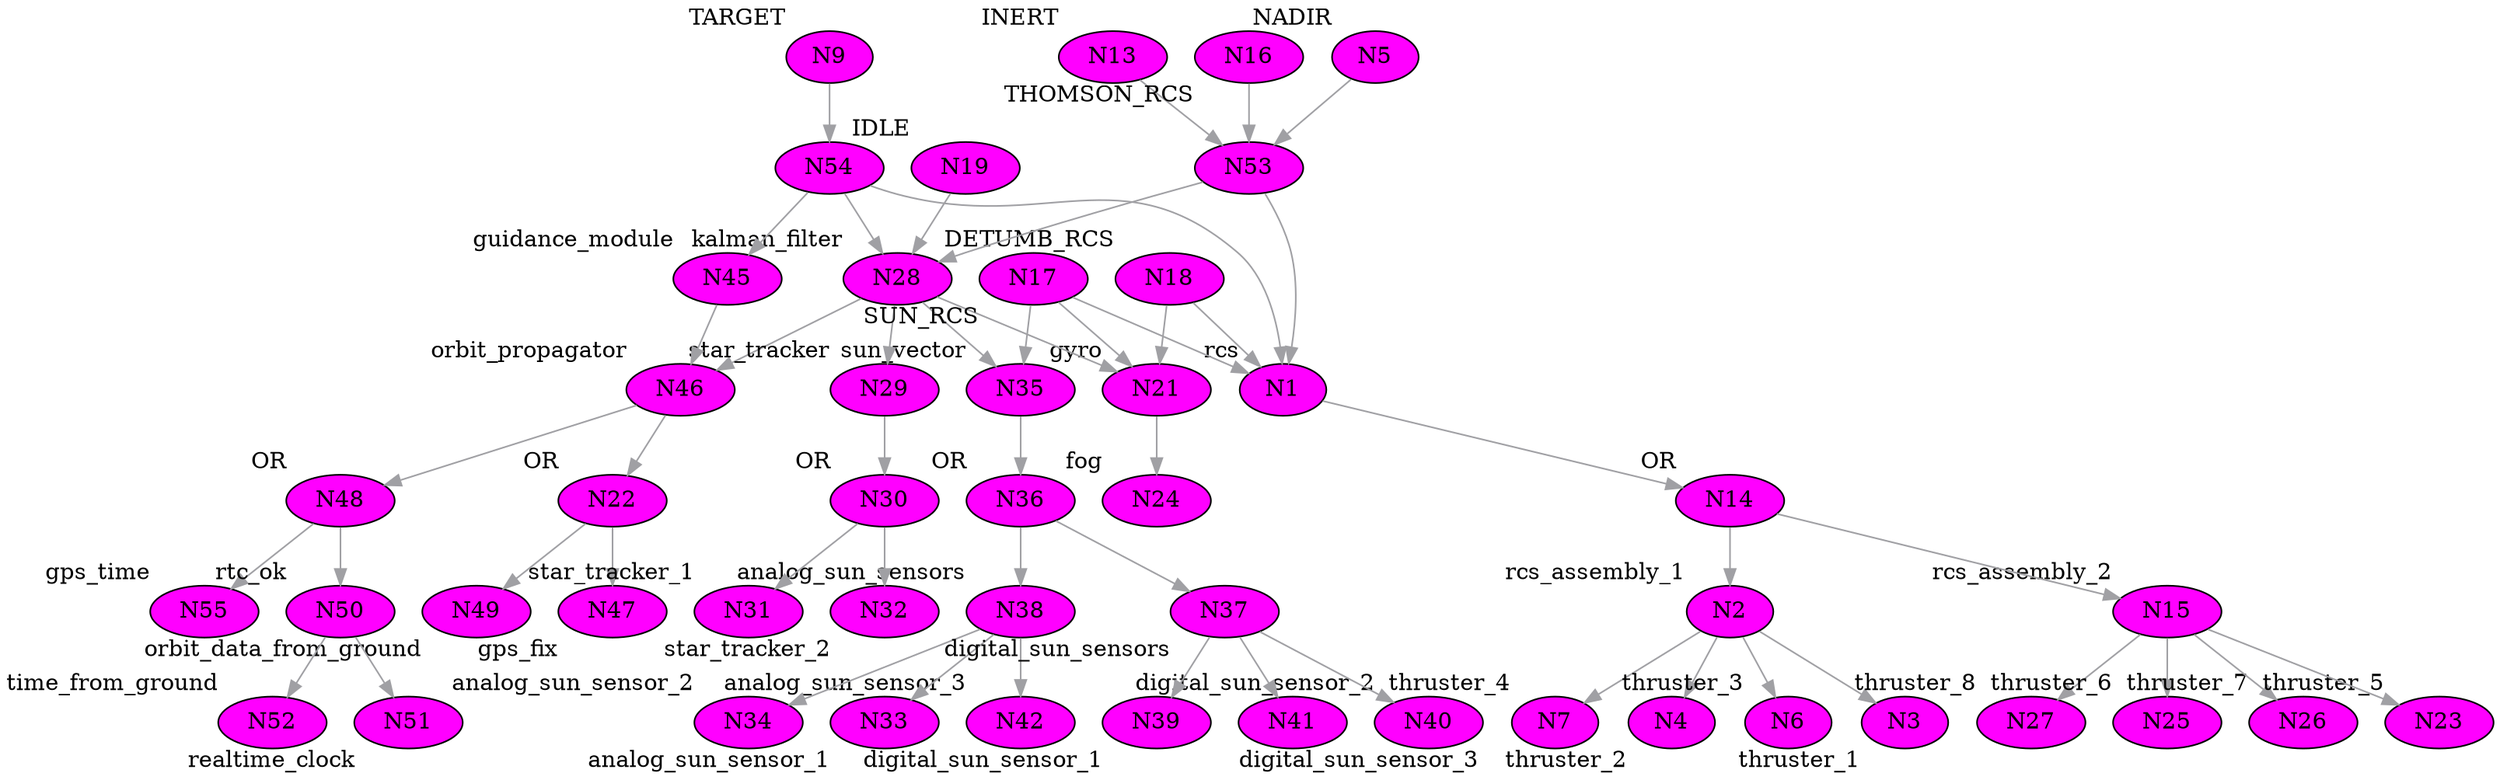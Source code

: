 digraph "space_tug_v4"
{

bgcolor = "#ffffff"

node [
class = "node"
,fillcolor = "#ff00ff",style = "filled"
,width = "0.152778",height = "0.152778"
,shape = "ellipse"
,color = "#000000"
,penwidth = "1"
,"_vis_" = "id|label"
];


"N38" [
pos = "-16.3194,-2.43056!"
,xlabel = "analog_sun_sensors"
]

"N22" [
pos = "-6.25,-2.43056!"
,xlabel = "OR"
]

"N7" [
pos = "-39.9306,-3.81944!"
,xlabel = "thruster_4"
]

"N28" [
pos = "-28.4722,3.125!"
,xlabel = "kalman_filter"
]

"N52" [
pos = "-8.68056,-3.81944!"
,xlabel = "time_from_ground"
]

"N4" [
pos = "-42.7083,-3.81944!"
,xlabel = "thruster_2"
]

"N37" [
pos = "-23.2639,-2.43056!"
,xlabel = "digital_sun_sensors"
]

"N1" [
pos = "-39.2361,0.347222!"
,xlabel = "rcs"
]

"N2" [
pos = "-42.0139,-2.43056!"
,xlabel = "rcs_assembly_1"
]

"N35" [
pos = "-19.7917,0.347222!"
,xlabel = "sun_vector"
]

"N55" [
pos = "-12.1528,-3.81944!"
,xlabel = "gps_time"
]

"N54" [
pos = "-19.0972,4.51389!"
]

"N48" [
pos = "-10.4167,-1.04167!"
,xlabel = "OR"
]

"N5" [
pos = "-25.6944,5.90278!"
,xlabel = "NADIR"
]

"N15" [
pos = "-36.4583,-2.43056!"
,xlabel = "rcs_assembly_2"
]

"N27" [
pos = "-34.375,-3.81944!"
,xlabel = "thruster_8"
]

"N40" [
pos = "-23.2639,-3.81944!"
,xlabel = "digital_sun_sensor_2"
]

"N9" [
pos = "-19.0972,5.90278!"
,xlabel = "TARGET"
]

"N13" [
pos = "-22.2222,5.90278!"
,xlabel = "INERT"
]

"N6" [
pos = "-41.3194,-3.81944!"
,xlabel = "thruster_3"
]

"N24" [
pos = "-32.2917,-3.81944!"
,xlabel = "fog"
]

"N49" [
pos = "-5.20833,-3.81944!"
,xlabel = "orbit_data_from_ground"
]

"N25" [
pos = "-37.1528,-3.81944!"
,xlabel = "thruster_6"
]

"N18" [
pos = "-29.8611,5.90278!"
,xlabel = "DETUMB_RCS"
]

"N46" [
pos = "-9.375,0.347222!"
,xlabel = "orbit_propagator"
]

"N51" [
pos = "-10.7639,-3.81944!"
,xlabel = "realtime_clock"
]

"N16" [
pos = "-27.0833,5.90278!"
,xlabel = "THOMSON_RCS"
]

"N14" [
pos = "-39.2361,-1.04167!"
,xlabel = "OR"
]

"N21" [
pos = "-32.2917,-1.04167!"
,xlabel = "gyro"
]

"N42" [
pos = "-13.8889,-3.81944!"
,xlabel = "analog_sun_sensor_3"
]

"N50" [
pos = "-9.72222,-2.43056!"
,xlabel = "rtc_ok"
]

"N3" [
pos = "-44.0972,-3.81944!"
,xlabel = "thruster_1"
]

"N31" [
pos = "-29.1667,-3.81944!"
,xlabel = "star_tracker_1"
]

"N36" [
pos = "-19.7917,-1.04167!"
,xlabel = "OR"
]

"N47" [
pos = "-7.29167,-3.81944!"
,xlabel = "gps_fix"
]

"N34" [
pos = "-16.3194,-3.81944!"
,xlabel = "analog_sun_sensor_2"
]

"N17" [
pos = "-28.4722,5.90278!"
,xlabel = "SUN_RCS"
]

"N32" [
pos = "-27.7778,-3.81944!"
,xlabel = "star_tracker_2"
]

"N39" [
pos = "-25.3472,-3.81944!"
,xlabel = "digital_sun_sensor_1"
]

"N30" [
pos = "-28.4722,-2.43056!"
,xlabel = "OR"
]

"N19" [
pos = "-17.0139,5.90278!"
,xlabel = "IDLE"
]

"N45" [
pos = "-9.375,1.73611!"
,xlabel = "guidance_module"
]

"N41" [
pos = "-21.1806,-3.81944!"
,xlabel = "digital_sun_sensor_3"
]

"N29" [
pos = "-28.4722,-1.04167!"
,xlabel = "star_tracker"
]

"N53" [
pos = "-25.6944,4.51389!"
]

"N26" [
pos = "-35.7639,-3.81944!"
,xlabel = "thruster_7"
]

"N23" [
pos = "-38.5417,-3.81944!"
,xlabel = "thruster_5"
]

"N33" [
pos = "-18.75,-3.81944!"
,xlabel = "analog_sun_sensor_1"
]



edge [
class = "edge"
,weight = "1"
,penwidth = "1"
,"_vis_" = "label"
,"color" = "#a0a0a4"
,"style" = "solid"
];


"N54" -> "N28" [id = "E55"
];

"N5" -> "N53" [id = "E52"
];

"N50" -> "N51" [id = "E40"
];

"N35" -> "N36" [id = "E22"
];

"N22" -> "N49" [id = "E37"
];

"N2" -> "N7" [id = "E6"
];

"N38" -> "N33" [id = "E28"
];

"N54" -> "N1" [id = "E31"
];

"N17" -> "N1" [id = "E12"
];

"N17" -> "N21" [id = "E43"
];

"N28" -> "N29" [id = "E17"
];

"N18" -> "N1" [id = "E11"
];

"N13" -> "N53" [id = "E51"
];

"N2" -> "N4" [id = "E4"
];

"N2" -> "N6" [id = "E5"
];

"N48" -> "N55" [id = "E63"
];

"N37" -> "N39" [id = "E25"
];

"N30" -> "N31" [id = "E19"
];

"N17" -> "N35" [id = "E14"
];

"N19" -> "N28" [id = "E38"
];

"N37" -> "N41" [id = "E27"
];

"N46" -> "N22" [id = "E47"
];

"N15" -> "N26" [id = "E58"
];

"N15" -> "N27" [id = "E59"
];

"N36" -> "N37" [id = "E23"
];

"N45" -> "N46" [id = "E34"
];

"N30" -> "N32" [id = "E20"
];

"N50" -> "N52" [id = "E41"
];

"N46" -> "N48" [id = "E36"
];

"N37" -> "N40" [id = "E26"
];

"N15" -> "N23" [id = "E53"
];

"N16" -> "N53" [id = "E9"
];

"N54" -> "N45" [id = "E32"
];

"N15" -> "N25" [id = "E54"
];

"N22" -> "N47" [id = "E35"
];

"N14" -> "N15" [id = "E8"
];

"N9" -> "N54" [id = "E15"
];

"N38" -> "N34" [id = "E29"
];

"N28" -> "N21" [id = "E10"
];

"N53" -> "N1" [id = "E1"
];

"N38" -> "N42" [id = "E30"
];

"N48" -> "N50" [id = "E39"
];

"N18" -> "N21" [id = "E44"
];

"N29" -> "N30" [id = "E18"
];

"N36" -> "N38" [id = "E24"
];

"N28" -> "N46" [id = "E42"
];

"N53" -> "N28" [id = "E48"
];

"N28" -> "N35" [id = "E21"
];

"N14" -> "N2" [id = "E7"
];

"N1" -> "N14" [id = "E2"
];

"N2" -> "N3" [id = "E3"
];

"N21" -> "N24" [id = "E13"
];


}
